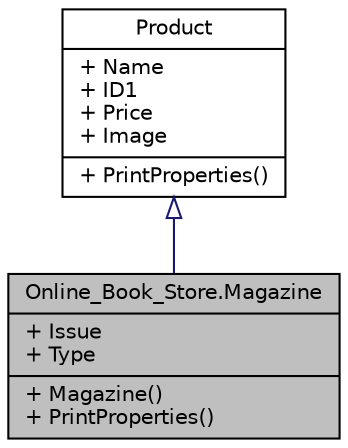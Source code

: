 digraph "Online_Book_Store.Magazine"
{
 // LATEX_PDF_SIZE
  edge [fontname="Helvetica",fontsize="10",labelfontname="Helvetica",labelfontsize="10"];
  node [fontname="Helvetica",fontsize="10",shape=record];
  Node1 [label="{Online_Book_Store.Magazine\n|+ Issue\l+ Type\l|+ Magazine()\l+ PrintProperties()\l}",height=0.2,width=0.4,color="black", fillcolor="grey75", style="filled", fontcolor="black",tooltip=" "];
  Node2 -> Node1 [dir="back",color="midnightblue",fontsize="10",style="solid",arrowtail="onormal",fontname="Helvetica"];
  Node2 [label="{Product\n|+ Name\l+ ID1\l+ Price\l+ Image\l|+ PrintProperties()\l}",height=0.2,width=0.4,color="black", fillcolor="white", style="filled",URL="$class_online___book___store_1_1_product.html",tooltip="This file includes to product information."];
}
